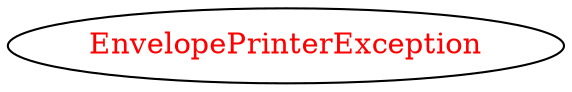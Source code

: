 digraph dependencyGraph {
 concentrate=true;
 ranksep="2.0";
 rankdir="LR"; 
 splines="ortho";
"EnvelopePrinterException" [fontcolor="red"];
}
